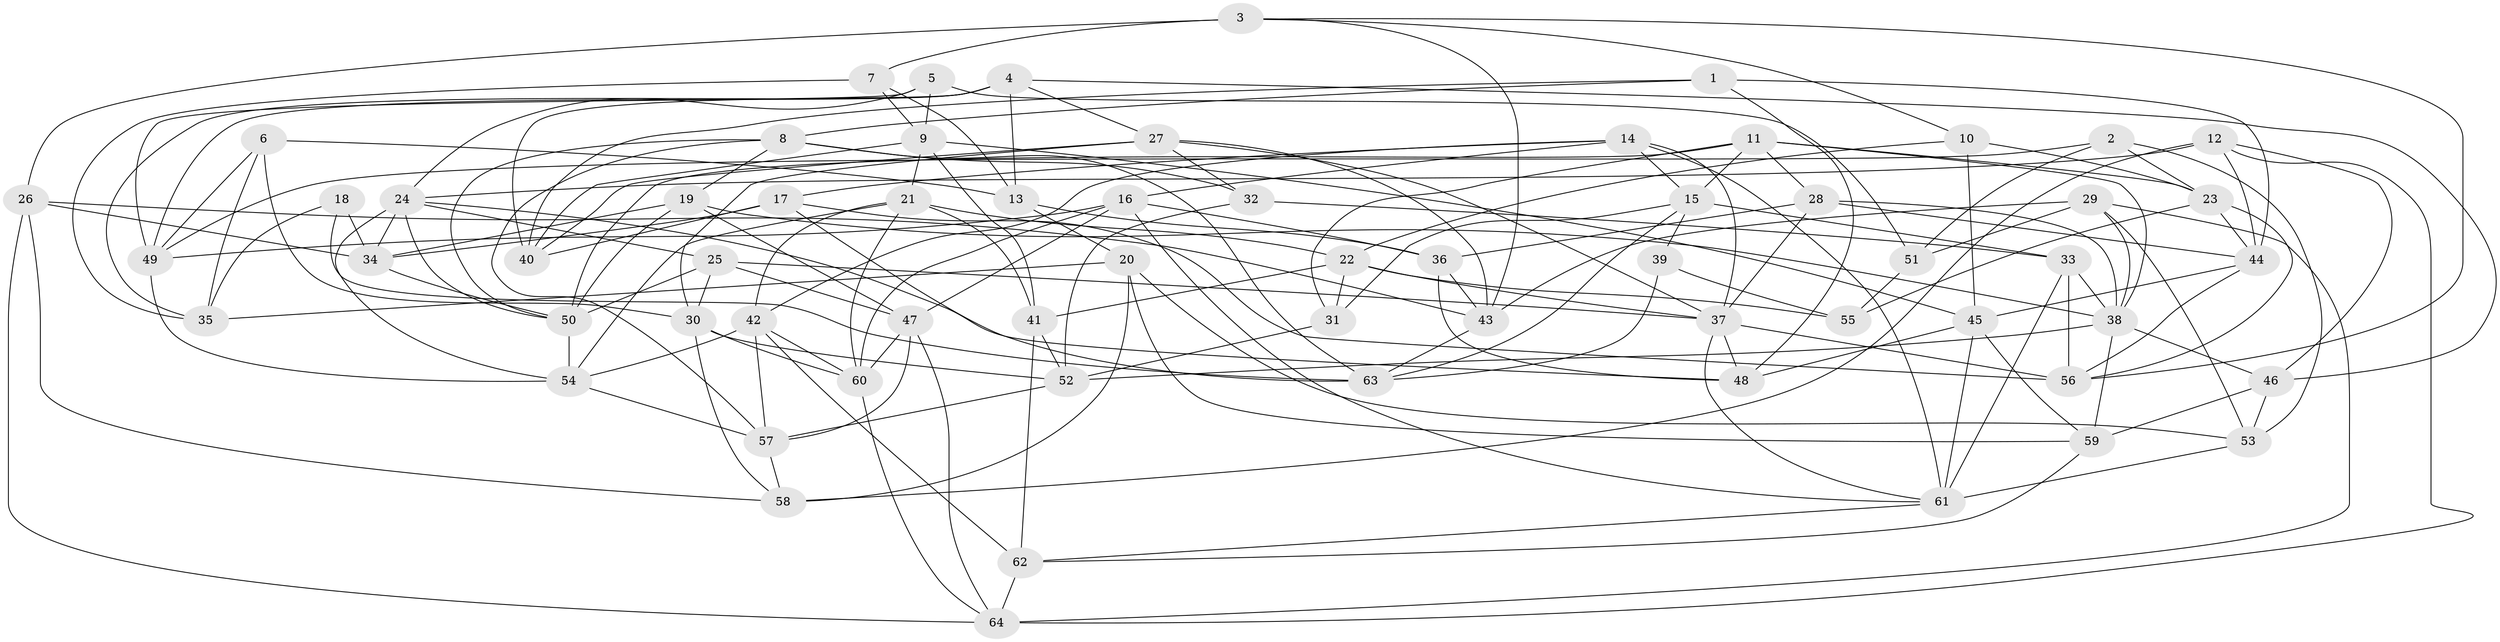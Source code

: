 // original degree distribution, {4: 1.0}
// Generated by graph-tools (version 1.1) at 2025/02/03/09/25 03:02:58]
// undirected, 64 vertices, 172 edges
graph export_dot {
graph [start="1"]
  node [color=gray90,style=filled];
  1;
  2;
  3;
  4;
  5;
  6;
  7;
  8;
  9;
  10;
  11;
  12;
  13;
  14;
  15;
  16;
  17;
  18;
  19;
  20;
  21;
  22;
  23;
  24;
  25;
  26;
  27;
  28;
  29;
  30;
  31;
  32;
  33;
  34;
  35;
  36;
  37;
  38;
  39;
  40;
  41;
  42;
  43;
  44;
  45;
  46;
  47;
  48;
  49;
  50;
  51;
  52;
  53;
  54;
  55;
  56;
  57;
  58;
  59;
  60;
  61;
  62;
  63;
  64;
  1 -- 8 [weight=1.0];
  1 -- 40 [weight=1.0];
  1 -- 44 [weight=1.0];
  1 -- 48 [weight=1.0];
  2 -- 23 [weight=1.0];
  2 -- 49 [weight=1.0];
  2 -- 51 [weight=1.0];
  2 -- 53 [weight=1.0];
  3 -- 7 [weight=1.0];
  3 -- 10 [weight=1.0];
  3 -- 26 [weight=2.0];
  3 -- 43 [weight=1.0];
  3 -- 56 [weight=1.0];
  4 -- 13 [weight=1.0];
  4 -- 27 [weight=1.0];
  4 -- 35 [weight=1.0];
  4 -- 40 [weight=1.0];
  4 -- 46 [weight=1.0];
  4 -- 49 [weight=1.0];
  5 -- 9 [weight=1.0];
  5 -- 24 [weight=1.0];
  5 -- 49 [weight=1.0];
  5 -- 51 [weight=1.0];
  6 -- 13 [weight=1.0];
  6 -- 30 [weight=1.0];
  6 -- 35 [weight=1.0];
  6 -- 49 [weight=1.0];
  7 -- 9 [weight=1.0];
  7 -- 13 [weight=1.0];
  7 -- 35 [weight=1.0];
  8 -- 19 [weight=1.0];
  8 -- 32 [weight=1.0];
  8 -- 50 [weight=1.0];
  8 -- 57 [weight=1.0];
  8 -- 63 [weight=1.0];
  9 -- 21 [weight=1.0];
  9 -- 40 [weight=1.0];
  9 -- 41 [weight=1.0];
  9 -- 45 [weight=1.0];
  10 -- 22 [weight=1.0];
  10 -- 23 [weight=1.0];
  10 -- 45 [weight=1.0];
  11 -- 15 [weight=1.0];
  11 -- 23 [weight=1.0];
  11 -- 28 [weight=1.0];
  11 -- 31 [weight=1.0];
  11 -- 38 [weight=1.0];
  11 -- 50 [weight=1.0];
  12 -- 24 [weight=2.0];
  12 -- 44 [weight=1.0];
  12 -- 46 [weight=1.0];
  12 -- 58 [weight=1.0];
  12 -- 64 [weight=1.0];
  13 -- 20 [weight=1.0];
  13 -- 36 [weight=2.0];
  14 -- 15 [weight=1.0];
  14 -- 16 [weight=1.0];
  14 -- 17 [weight=1.0];
  14 -- 37 [weight=1.0];
  14 -- 42 [weight=1.0];
  14 -- 61 [weight=1.0];
  15 -- 31 [weight=1.0];
  15 -- 33 [weight=1.0];
  15 -- 39 [weight=1.0];
  15 -- 63 [weight=1.0];
  16 -- 36 [weight=1.0];
  16 -- 47 [weight=1.0];
  16 -- 49 [weight=1.0];
  16 -- 60 [weight=1.0];
  16 -- 61 [weight=1.0];
  17 -- 34 [weight=1.0];
  17 -- 40 [weight=2.0];
  17 -- 56 [weight=1.0];
  17 -- 63 [weight=1.0];
  18 -- 34 [weight=1.0];
  18 -- 35 [weight=2.0];
  18 -- 63 [weight=1.0];
  19 -- 34 [weight=1.0];
  19 -- 38 [weight=1.0];
  19 -- 47 [weight=1.0];
  19 -- 50 [weight=2.0];
  20 -- 35 [weight=1.0];
  20 -- 53 [weight=1.0];
  20 -- 58 [weight=2.0];
  20 -- 59 [weight=1.0];
  21 -- 22 [weight=1.0];
  21 -- 41 [weight=1.0];
  21 -- 42 [weight=1.0];
  21 -- 54 [weight=1.0];
  21 -- 60 [weight=1.0];
  22 -- 31 [weight=1.0];
  22 -- 37 [weight=1.0];
  22 -- 41 [weight=1.0];
  22 -- 55 [weight=1.0];
  23 -- 44 [weight=1.0];
  23 -- 55 [weight=1.0];
  23 -- 56 [weight=1.0];
  24 -- 25 [weight=2.0];
  24 -- 34 [weight=1.0];
  24 -- 48 [weight=2.0];
  24 -- 50 [weight=1.0];
  24 -- 54 [weight=1.0];
  25 -- 30 [weight=1.0];
  25 -- 37 [weight=1.0];
  25 -- 47 [weight=1.0];
  25 -- 50 [weight=1.0];
  26 -- 34 [weight=1.0];
  26 -- 43 [weight=1.0];
  26 -- 58 [weight=1.0];
  26 -- 64 [weight=1.0];
  27 -- 30 [weight=1.0];
  27 -- 32 [weight=1.0];
  27 -- 37 [weight=1.0];
  27 -- 40 [weight=1.0];
  27 -- 43 [weight=1.0];
  28 -- 36 [weight=1.0];
  28 -- 37 [weight=1.0];
  28 -- 38 [weight=2.0];
  28 -- 44 [weight=1.0];
  29 -- 38 [weight=1.0];
  29 -- 43 [weight=1.0];
  29 -- 51 [weight=2.0];
  29 -- 53 [weight=1.0];
  29 -- 64 [weight=1.0];
  30 -- 52 [weight=1.0];
  30 -- 58 [weight=1.0];
  30 -- 60 [weight=1.0];
  31 -- 52 [weight=1.0];
  32 -- 33 [weight=1.0];
  32 -- 52 [weight=1.0];
  33 -- 38 [weight=1.0];
  33 -- 56 [weight=1.0];
  33 -- 61 [weight=2.0];
  34 -- 50 [weight=1.0];
  36 -- 43 [weight=1.0];
  36 -- 48 [weight=1.0];
  37 -- 48 [weight=1.0];
  37 -- 56 [weight=1.0];
  37 -- 61 [weight=1.0];
  38 -- 46 [weight=1.0];
  38 -- 52 [weight=1.0];
  38 -- 59 [weight=2.0];
  39 -- 55 [weight=2.0];
  39 -- 63 [weight=1.0];
  41 -- 52 [weight=1.0];
  41 -- 62 [weight=2.0];
  42 -- 54 [weight=1.0];
  42 -- 57 [weight=1.0];
  42 -- 60 [weight=1.0];
  42 -- 62 [weight=1.0];
  43 -- 63 [weight=1.0];
  44 -- 45 [weight=1.0];
  44 -- 56 [weight=1.0];
  45 -- 48 [weight=1.0];
  45 -- 59 [weight=1.0];
  45 -- 61 [weight=1.0];
  46 -- 53 [weight=2.0];
  46 -- 59 [weight=1.0];
  47 -- 57 [weight=1.0];
  47 -- 60 [weight=1.0];
  47 -- 64 [weight=1.0];
  49 -- 54 [weight=1.0];
  50 -- 54 [weight=1.0];
  51 -- 55 [weight=2.0];
  52 -- 57 [weight=1.0];
  53 -- 61 [weight=1.0];
  54 -- 57 [weight=1.0];
  57 -- 58 [weight=1.0];
  59 -- 62 [weight=1.0];
  60 -- 64 [weight=1.0];
  61 -- 62 [weight=1.0];
  62 -- 64 [weight=1.0];
}
